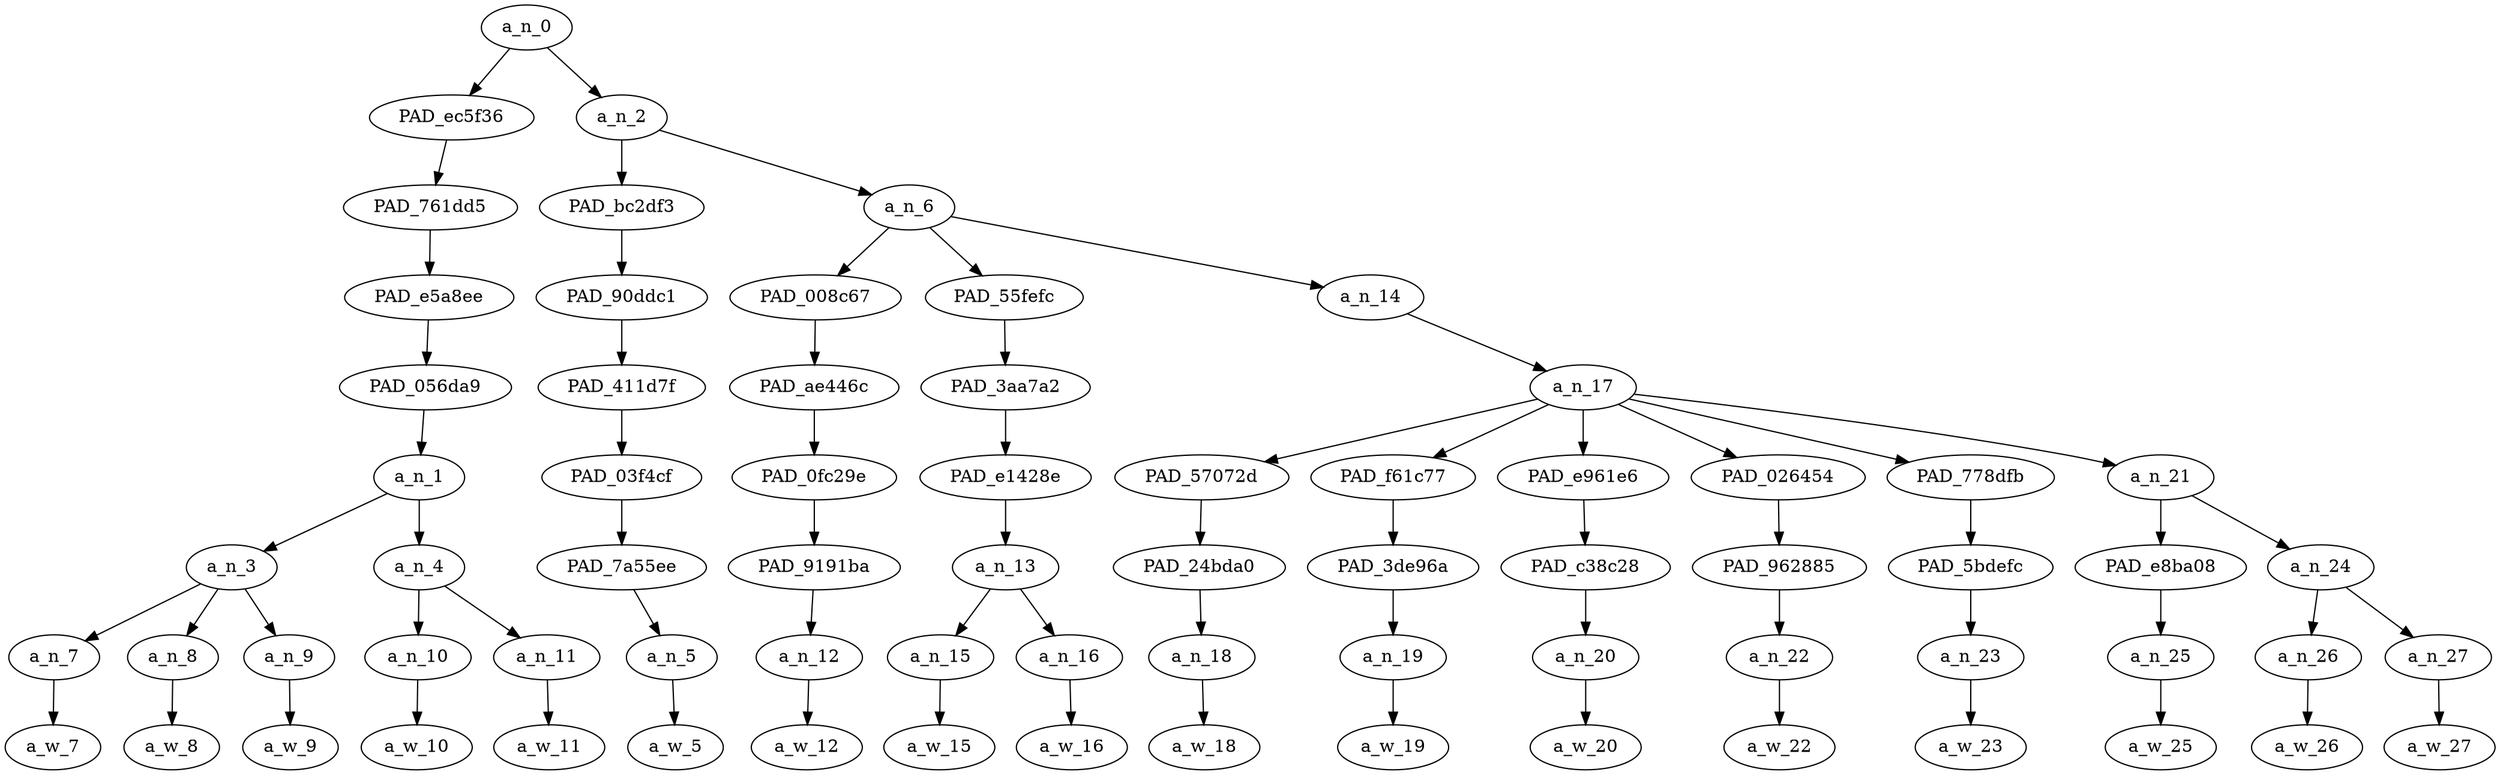 strict digraph "" {
	a_n_0	[div_dir=1,
		index=0,
		level=8,
		pos="4.53125,8!",
		text_span="[0, 1, 2, 3, 4, 5, 6, 7, 8, 9, 10, 11, 12, 13, 14, 15, 16]",
		value=1.00000000];
	PAD_ec5f36	[div_dir=1,
		index=0,
		level=7,
		pos="2.25,7!",
		text_span="[0, 1, 2, 3, 4]",
		value=0.19738481];
	a_n_0 -> PAD_ec5f36;
	a_n_2	[div_dir=1,
		index=1,
		level=7,
		pos="6.8125,7!",
		text_span="[5, 6, 7, 8, 9, 10, 11, 12, 13, 14, 15, 16]",
		value=0.80145189];
	a_n_0 -> a_n_2;
	PAD_761dd5	[div_dir=1,
		index=0,
		level=6,
		pos="2.25,6!",
		text_span="[0, 1, 2, 3, 4]",
		value=0.19738481];
	PAD_ec5f36 -> PAD_761dd5;
	PAD_e5a8ee	[div_dir=1,
		index=0,
		level=5,
		pos="2.25,5!",
		text_span="[0, 1, 2, 3, 4]",
		value=0.19738481];
	PAD_761dd5 -> PAD_e5a8ee;
	PAD_056da9	[div_dir=1,
		index=0,
		level=4,
		pos="2.25,4!",
		text_span="[0, 1, 2, 3, 4]",
		value=0.19738481];
	PAD_e5a8ee -> PAD_056da9;
	a_n_1	[div_dir=1,
		index=0,
		level=3,
		pos="2.25,3!",
		text_span="[0, 1, 2, 3, 4]",
		value=0.19738481];
	PAD_056da9 -> a_n_1;
	a_n_3	[div_dir=1,
		index=0,
		level=2,
		pos="1.0,2!",
		text_span="[0, 1, 2]",
		value=0.11794878];
	a_n_1 -> a_n_3;
	a_n_4	[div_dir=1,
		index=1,
		level=2,
		pos="3.5,2!",
		text_span="[3, 4]",
		value=0.07919001];
	a_n_1 -> a_n_4;
	a_n_7	[div_dir=1,
		index=0,
		level=1,
		pos="0.0,1!",
		text_span="[0]",
		value=0.03486932];
	a_n_3 -> a_n_7;
	a_n_8	[div_dir=1,
		index=1,
		level=1,
		pos="1.0,1!",
		text_span="[1]",
		value=0.03662405];
	a_n_3 -> a_n_8;
	a_n_9	[div_dir=1,
		index=2,
		level=1,
		pos="2.0,1!",
		text_span="[2]",
		value=0.04626411];
	a_n_3 -> a_n_9;
	a_w_7	[div_dir=0,
		index=0,
		level=0,
		pos="0,0!",
		text_span="[0]",
		value=the];
	a_n_7 -> a_w_7;
	a_w_8	[div_dir=0,
		index=1,
		level=0,
		pos="1,0!",
		text_span="[1]",
		value="<number>"];
	a_n_8 -> a_w_8;
	a_w_9	[div_dir=0,
		index=2,
		level=0,
		pos="2,0!",
		text_span="[2]",
		value=russian];
	a_n_9 -> a_w_9;
	a_n_10	[div_dir=1,
		index=3,
		level=1,
		pos="3.0,1!",
		text_span="[3]",
		value=0.03924425];
	a_n_4 -> a_n_10;
	a_n_11	[div_dir=1,
		index=4,
		level=1,
		pos="4.0,1!",
		text_span="[4]",
		value=0.03978860];
	a_n_4 -> a_n_11;
	a_w_10	[div_dir=0,
		index=3,
		level=0,
		pos="3,0!",
		text_span="[3]",
		value=from];
	a_n_10 -> a_w_10;
	a_w_11	[div_dir=0,
		index=4,
		level=0,
		pos="4,0!",
		text_span="[4]",
		value=twitter];
	a_n_11 -> a_w_11;
	PAD_bc2df3	[div_dir=1,
		index=1,
		level=6,
		pos="5.0,6!",
		text_span="[5]",
		value=0.03110685];
	a_n_2 -> PAD_bc2df3;
	a_n_6	[div_dir=1,
		index=2,
		level=6,
		pos="8.625,6!",
		text_span="[6, 7, 8, 9, 10, 11, 12, 13, 14, 15, 16]",
		value=0.76918423];
	a_n_2 -> a_n_6;
	PAD_90ddc1	[div_dir=1,
		index=1,
		level=5,
		pos="5.0,5!",
		text_span="[5]",
		value=0.03110685];
	PAD_bc2df3 -> PAD_90ddc1;
	PAD_411d7f	[div_dir=1,
		index=1,
		level=4,
		pos="5.0,4!",
		text_span="[5]",
		value=0.03110685];
	PAD_90ddc1 -> PAD_411d7f;
	PAD_03f4cf	[div_dir=1,
		index=1,
		level=3,
		pos="5.0,3!",
		text_span="[5]",
		value=0.03110685];
	PAD_411d7f -> PAD_03f4cf;
	PAD_7a55ee	[div_dir=1,
		index=2,
		level=2,
		pos="5.0,2!",
		text_span="[5]",
		value=0.03110685];
	PAD_03f4cf -> PAD_7a55ee;
	a_n_5	[div_dir=1,
		index=5,
		level=1,
		pos="5.0,1!",
		text_span="[5]",
		value=0.03110685];
	PAD_7a55ee -> a_n_5;
	a_w_5	[div_dir=0,
		index=5,
		level=0,
		pos="5,0!",
		text_span="[5]",
		value=are];
	a_n_5 -> a_w_5;
	PAD_008c67	[div_dir=-1,
		index=2,
		level=5,
		pos="6.0,5!",
		text_span="[6]",
		value=0.04188249];
	a_n_6 -> PAD_008c67;
	PAD_55fefc	[div_dir=1,
		index=3,
		level=5,
		pos="7.5,5!",
		text_span="[7, 8]",
		value=0.17314735];
	a_n_6 -> PAD_55fefc;
	a_n_14	[div_dir=1,
		index=4,
		level=5,
		pos="12.375,5!",
		text_span="[9, 10, 11, 12, 13, 14, 15, 16]",
		value=0.55300058];
	a_n_6 -> a_n_14;
	PAD_ae446c	[div_dir=-1,
		index=2,
		level=4,
		pos="6.0,4!",
		text_span="[6]",
		value=0.04188249];
	PAD_008c67 -> PAD_ae446c;
	PAD_0fc29e	[div_dir=-1,
		index=2,
		level=3,
		pos="6.0,3!",
		text_span="[6]",
		value=0.04188249];
	PAD_ae446c -> PAD_0fc29e;
	PAD_9191ba	[div_dir=-1,
		index=3,
		level=2,
		pos="6.0,2!",
		text_span="[6]",
		value=0.04188249];
	PAD_0fc29e -> PAD_9191ba;
	a_n_12	[div_dir=-1,
		index=6,
		level=1,
		pos="6.0,1!",
		text_span="[6]",
		value=0.04188249];
	PAD_9191ba -> a_n_12;
	a_w_12	[div_dir=0,
		index=6,
		level=0,
		pos="6,0!",
		text_span="[6]",
		value=costing];
	a_n_12 -> a_w_12;
	PAD_3aa7a2	[div_dir=1,
		index=3,
		level=4,
		pos="7.5,4!",
		text_span="[7, 8]",
		value=0.17314735];
	PAD_55fefc -> PAD_3aa7a2;
	PAD_e1428e	[div_dir=1,
		index=3,
		level=3,
		pos="7.5,3!",
		text_span="[7, 8]",
		value=0.17314735];
	PAD_3aa7a2 -> PAD_e1428e;
	a_n_13	[div_dir=1,
		index=4,
		level=2,
		pos="7.5,2!",
		text_span="[7, 8]",
		value=0.17314735];
	PAD_e1428e -> a_n_13;
	a_n_15	[div_dir=1,
		index=7,
		level=1,
		pos="7.0,1!",
		text_span="[7]",
		value=0.13182686];
	a_n_13 -> a_n_15;
	a_n_16	[div_dir=1,
		index=8,
		level=1,
		pos="8.0,1!",
		text_span="[8]",
		value=0.04025805];
	a_n_13 -> a_n_16;
	a_w_15	[div_dir=0,
		index=7,
		level=0,
		pos="7,0!",
		text_span="[7]",
		value=kike];
	a_n_15 -> a_w_15;
	a_w_16	[div_dir=0,
		index=8,
		level=0,
		pos="8,0!",
		text_span="[8]",
		value=land];
	a_n_16 -> a_w_16;
	a_n_17	[div_dir=1,
		index=4,
		level=4,
		pos="12.375,4!",
		text_span="[9, 10, 11, 12, 13, 14, 15, 16]",
		value=0.55217136];
	a_n_14 -> a_n_17;
	PAD_57072d	[div_dir=1,
		index=4,
		level=3,
		pos="9.0,3!",
		text_span="[9]",
		value=0.02967260];
	a_n_17 -> PAD_57072d;
	PAD_f61c77	[div_dir=1,
		index=5,
		level=3,
		pos="10.0,3!",
		text_span="[10]",
		value=0.10408768];
	a_n_17 -> PAD_f61c77;
	PAD_e961e6	[div_dir=-1,
		index=6,
		level=3,
		pos="11.0,3!",
		text_span="[11]",
		value=0.03043542];
	a_n_17 -> PAD_e961e6;
	PAD_026454	[div_dir=1,
		index=8,
		level=3,
		pos="15.0,3!",
		text_span="[15]",
		value=0.09879819];
	a_n_17 -> PAD_026454;
	PAD_778dfb	[div_dir=1,
		index=9,
		level=3,
		pos="16.0,3!",
		text_span="[16]",
		value=0.11816648];
	a_n_17 -> PAD_778dfb;
	a_n_21	[div_dir=1,
		index=7,
		level=3,
		pos="13.25,3!",
		text_span="[12, 13, 14]",
		value=0.17018179];
	a_n_17 -> a_n_21;
	PAD_24bda0	[div_dir=1,
		index=5,
		level=2,
		pos="9.0,2!",
		text_span="[9]",
		value=0.02967260];
	PAD_57072d -> PAD_24bda0;
	a_n_18	[div_dir=1,
		index=9,
		level=1,
		pos="9.0,1!",
		text_span="[9]",
		value=0.02967260];
	PAD_24bda0 -> a_n_18;
	a_w_18	[div_dir=0,
		index=9,
		level=0,
		pos="9,0!",
		text_span="[9]",
		value=some];
	a_n_18 -> a_w_18;
	PAD_3de96a	[div_dir=1,
		index=6,
		level=2,
		pos="10.0,2!",
		text_span="[10]",
		value=0.10408768];
	PAD_f61c77 -> PAD_3de96a;
	a_n_19	[div_dir=1,
		index=10,
		level=1,
		pos="10.0,1!",
		text_span="[10]",
		value=0.10408768];
	PAD_3de96a -> a_n_19;
	a_w_19	[div_dir=0,
		index=10,
		level=0,
		pos="10,0!",
		text_span="[10]",
		value=shekels];
	a_n_19 -> a_w_19;
	PAD_c38c28	[div_dir=-1,
		index=7,
		level=2,
		pos="11.0,2!",
		text_span="[11]",
		value=0.03043542];
	PAD_e961e6 -> PAD_c38c28;
	a_n_20	[div_dir=-1,
		index=11,
		level=1,
		pos="11.0,1!",
		text_span="[11]",
		value=0.03043542];
	PAD_c38c28 -> a_n_20;
	a_w_20	[div_dir=0,
		index=11,
		level=0,
		pos="11,0!",
		text_span="[11]",
		value=legendary];
	a_n_20 -> a_w_20;
	PAD_962885	[div_dir=1,
		index=10,
		level=2,
		pos="15.0,2!",
		text_span="[15]",
		value=0.09879819];
	PAD_026454 -> PAD_962885;
	a_n_22	[div_dir=1,
		index=15,
		level=1,
		pos="15.0,1!",
		text_span="[15]",
		value=0.09879819];
	PAD_962885 -> a_n_22;
	a_w_22	[div_dir=0,
		index=15,
		level=0,
		pos="15,0!",
		text_span="[15]",
		value=khazar];
	a_n_22 -> a_w_22;
	PAD_5bdefc	[div_dir=1,
		index=11,
		level=2,
		pos="16.0,2!",
		text_span="[16]",
		value=0.11816648];
	PAD_778dfb -> PAD_5bdefc;
	a_n_23	[div_dir=1,
		index=16,
		level=1,
		pos="16.0,1!",
		text_span="[16]",
		value=0.11816648];
	PAD_5bdefc -> a_n_23;
	a_w_23	[div_dir=0,
		index=16,
		level=0,
		pos="16,0!",
		text_span="[16]",
		value=kike1];
	a_n_23 -> a_w_23;
	PAD_e8ba08	[div_dir=1,
		index=9,
		level=2,
		pos="14.0,2!",
		text_span="[14]",
		value=0.09411255];
	a_n_21 -> PAD_e8ba08;
	a_n_24	[div_dir=1,
		index=8,
		level=2,
		pos="12.5,2!",
		text_span="[12, 13]",
		value=0.07580075];
	a_n_21 -> a_n_24;
	a_n_25	[div_dir=1,
		index=14,
		level=1,
		pos="14.0,1!",
		text_span="[14]",
		value=0.09411255];
	PAD_e8ba08 -> a_n_25;
	a_w_25	[div_dir=0,
		index=14,
		level=0,
		pos="14,0!",
		text_span="[14]",
		value=barbaric];
	a_n_25 -> a_w_25;
	a_n_26	[div_dir=1,
		index=12,
		level=1,
		pos="12.0,1!",
		text_span="[12]",
		value=0.04125364];
	a_n_24 -> a_n_26;
	a_n_27	[div_dir=1,
		index=13,
		level=1,
		pos="13.0,1!",
		text_span="[13]",
		value=0.03438041];
	a_n_24 -> a_n_27;
	a_w_26	[div_dir=0,
		index=12,
		level=0,
		pos="12,0!",
		text_span="[12]",
		value=alt];
	a_n_26 -> a_w_26;
	a_w_27	[div_dir=0,
		index=13,
		level=0,
		pos="13,0!",
		text_span="[13]",
		value=right];
	a_n_27 -> a_w_27;
}
